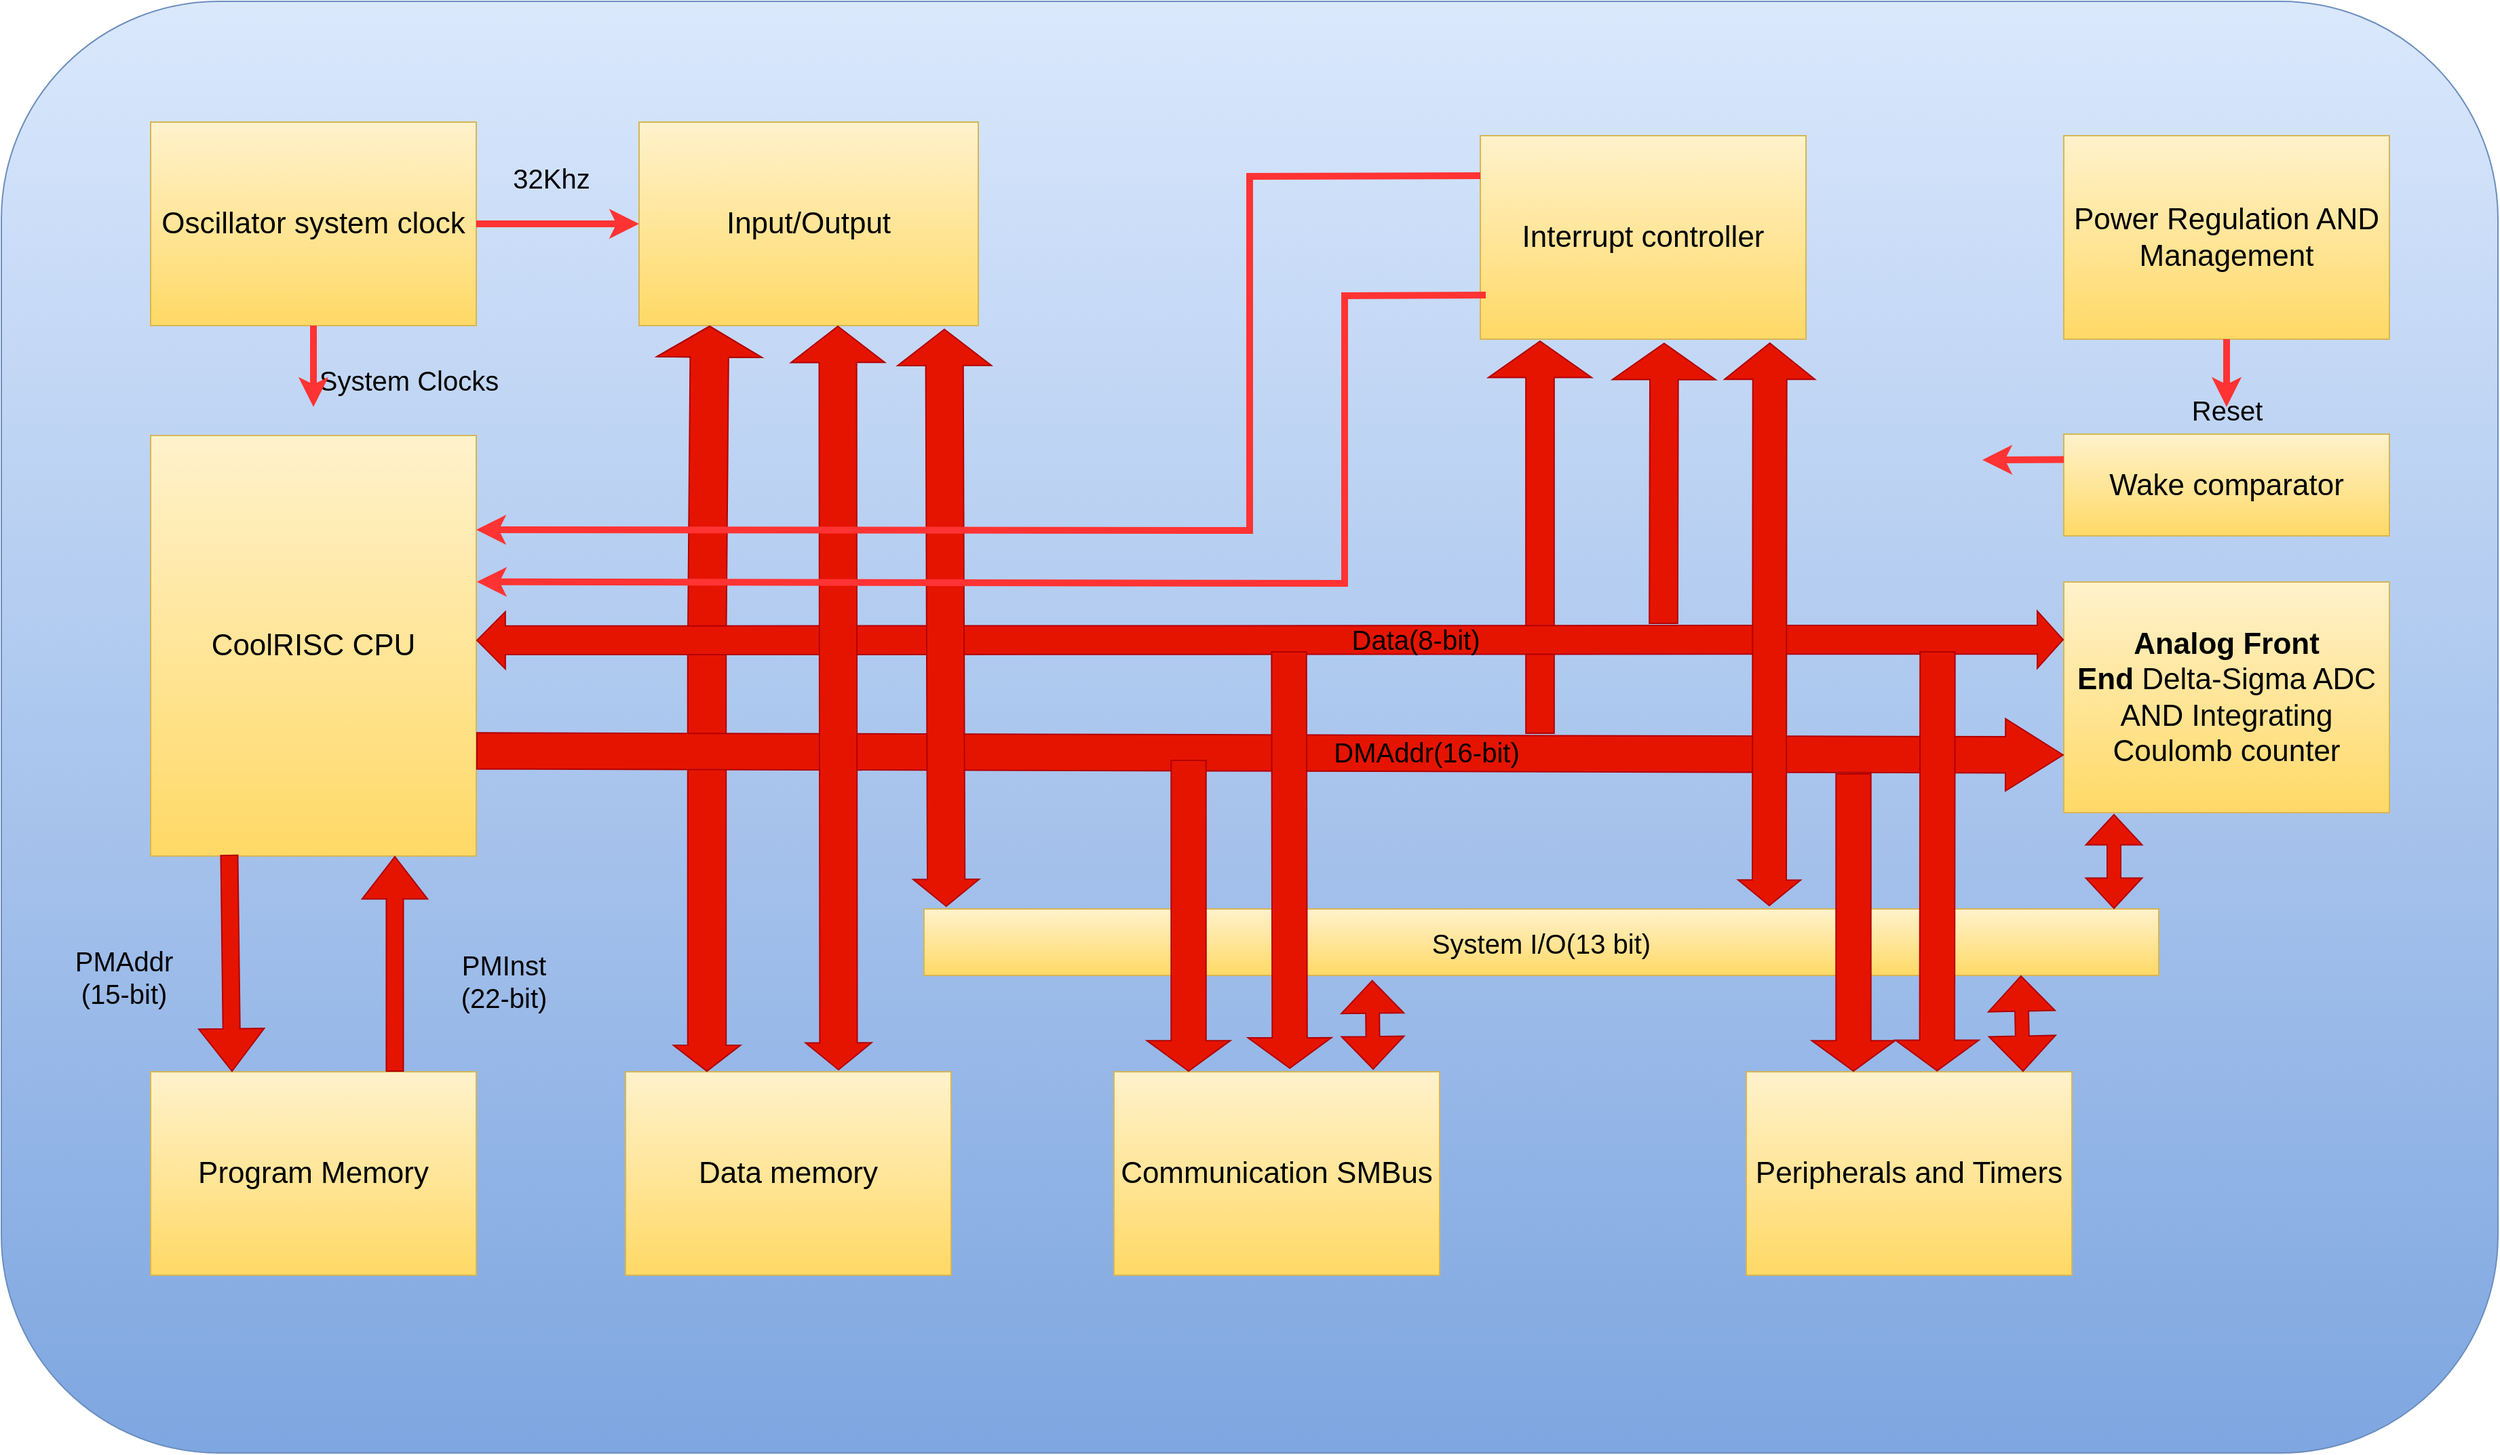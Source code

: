 <mxfile version="15.8.8" type="github">
  <diagram id="Xn0tVXJjf7EoQQK6EMrX" name="Page-1">
    <mxGraphModel dx="3730" dy="1158" grid="1" gridSize="10" guides="1" tooltips="1" connect="1" arrows="1" fold="1" page="1" pageScale="1" pageWidth="827" pageHeight="1169" math="0" shadow="0">
      <root>
        <mxCell id="0" />
        <mxCell id="1" parent="0" />
        <mxCell id="cg2cYnzJ5RmDmPxi0Xtj-1" value="" style="rounded=1;whiteSpace=wrap;html=1;fillColor=#dae8fc;gradientColor=#7ea6e0;strokeColor=#6c8ebf;" vertex="1" parent="1">
          <mxGeometry x="-1060" y="91" width="1840" height="1070" as="geometry" />
        </mxCell>
        <mxCell id="cg2cYnzJ5RmDmPxi0Xtj-2" value="&lt;font style=&quot;font-size: 22px&quot;&gt;Oscillator system clock&lt;/font&gt;" style="rounded=0;whiteSpace=wrap;html=1;fillColor=#fff2cc;gradientColor=#ffd966;strokeColor=#d6b656;" vertex="1" parent="1">
          <mxGeometry x="-950" y="180" width="240" height="150" as="geometry" />
        </mxCell>
        <mxCell id="cg2cYnzJ5RmDmPxi0Xtj-3" value="&lt;font style=&quot;font-size: 22px&quot;&gt;CoolRISC CPU&lt;/font&gt;" style="rounded=0;whiteSpace=wrap;html=1;fillColor=#fff2cc;gradientColor=#ffd966;strokeColor=#d6b656;" vertex="1" parent="1">
          <mxGeometry x="-950" y="411" width="240" height="310" as="geometry" />
        </mxCell>
        <mxCell id="cg2cYnzJ5RmDmPxi0Xtj-9" value="&lt;font style=&quot;font-size: 22px&quot;&gt;Program Memory&lt;/font&gt;" style="rounded=0;whiteSpace=wrap;html=1;fillColor=#fff2cc;gradientColor=#ffd966;strokeColor=#d6b656;" vertex="1" parent="1">
          <mxGeometry x="-950" y="880" width="240" height="150" as="geometry" />
        </mxCell>
        <mxCell id="cg2cYnzJ5RmDmPxi0Xtj-10" value="&lt;span style=&quot;font-size: 22px&quot;&gt;Data memory&lt;/span&gt;" style="rounded=0;whiteSpace=wrap;html=1;fillColor=#fff2cc;gradientColor=#ffd966;strokeColor=#d6b656;" vertex="1" parent="1">
          <mxGeometry x="-600" y="880" width="240" height="150" as="geometry" />
        </mxCell>
        <mxCell id="cg2cYnzJ5RmDmPxi0Xtj-11" value="&lt;font style=&quot;font-size: 22px&quot;&gt;Communication SMBus&lt;/font&gt;" style="rounded=0;whiteSpace=wrap;html=1;fillColor=#fff2cc;gradientColor=#ffd966;strokeColor=#d6b656;" vertex="1" parent="1">
          <mxGeometry x="-240" y="880" width="240" height="150" as="geometry" />
        </mxCell>
        <mxCell id="cg2cYnzJ5RmDmPxi0Xtj-12" value="&lt;font style=&quot;font-size: 22px&quot;&gt;Peripherals and Timers&lt;/font&gt;" style="rounded=0;whiteSpace=wrap;html=1;fillColor=#fff2cc;gradientColor=#ffd966;strokeColor=#d6b656;" vertex="1" parent="1">
          <mxGeometry x="226" y="880" width="240" height="150" as="geometry" />
        </mxCell>
        <mxCell id="cg2cYnzJ5RmDmPxi0Xtj-13" value="&lt;font style=&quot;font-size: 22px&quot;&gt;Input/Output&lt;/font&gt;" style="rounded=0;whiteSpace=wrap;html=1;fillColor=#fff2cc;gradientColor=#ffd966;strokeColor=#d6b656;" vertex="1" parent="1">
          <mxGeometry x="-590" y="180" width="250" height="150" as="geometry" />
        </mxCell>
        <mxCell id="cg2cYnzJ5RmDmPxi0Xtj-14" value="&lt;font style=&quot;font-size: 22px&quot;&gt;Interrupt controller&lt;/font&gt;" style="rounded=0;whiteSpace=wrap;html=1;fillColor=#fff2cc;gradientColor=#ffd966;strokeColor=#d6b656;" vertex="1" parent="1">
          <mxGeometry x="30" y="190" width="240" height="150" as="geometry" />
        </mxCell>
        <mxCell id="cg2cYnzJ5RmDmPxi0Xtj-15" value="&lt;font style=&quot;font-size: 22px&quot;&gt;Power Regulation AND Management&lt;/font&gt;" style="rounded=0;whiteSpace=wrap;html=1;fillColor=#fff2cc;gradientColor=#ffd966;strokeColor=#d6b656;" vertex="1" parent="1">
          <mxGeometry x="460" y="190" width="240" height="150" as="geometry" />
        </mxCell>
        <mxCell id="cg2cYnzJ5RmDmPxi0Xtj-16" value="&lt;font style=&quot;font-size: 22px&quot;&gt;&lt;b&gt;Analog Front End&lt;/b&gt;&amp;nbsp;Delta-Sigma ADC&lt;br&gt;AND Integrating Coulomb counter&lt;br&gt;&lt;/font&gt;" style="rounded=0;whiteSpace=wrap;html=1;fillColor=#fff2cc;gradientColor=#ffd966;strokeColor=#d6b656;" vertex="1" parent="1">
          <mxGeometry x="460" y="519" width="240" height="170" as="geometry" />
        </mxCell>
        <mxCell id="cg2cYnzJ5RmDmPxi0Xtj-17" value="&lt;font style=&quot;font-size: 22px&quot;&gt;Wake comparator&lt;/font&gt;" style="rounded=0;whiteSpace=wrap;html=1;fillColor=#fff2cc;gradientColor=#ffd966;strokeColor=#d6b656;" vertex="1" parent="1">
          <mxGeometry x="460" y="410" width="240" height="75" as="geometry" />
        </mxCell>
        <mxCell id="cg2cYnzJ5RmDmPxi0Xtj-18" value="" style="shape=flexArrow;endArrow=classic;html=1;rounded=0;fillColor=#e51400;strokeColor=#B20000;width=12.5;endSize=10.059;endWidth=34.706;entryX=0.25;entryY=0;entryDx=0;entryDy=0;" edge="1" parent="1" target="cg2cYnzJ5RmDmPxi0Xtj-9">
          <mxGeometry width="50" height="50" relative="1" as="geometry">
            <mxPoint x="-892" y="720" as="sourcePoint" />
            <mxPoint x="-892" y="820" as="targetPoint" />
          </mxGeometry>
        </mxCell>
        <mxCell id="cg2cYnzJ5RmDmPxi0Xtj-19" value="" style="shape=flexArrow;endArrow=classic;html=1;rounded=0;fillColor=#e51400;strokeColor=#B20000;width=12.5;endSize=10.059;endWidth=34.706;entryX=0.75;entryY=1;entryDx=0;entryDy=0;exitX=0.75;exitY=0;exitDx=0;exitDy=0;" edge="1" parent="1" source="cg2cYnzJ5RmDmPxi0Xtj-9" target="cg2cYnzJ5RmDmPxi0Xtj-3">
          <mxGeometry width="50" height="50" relative="1" as="geometry">
            <mxPoint x="-882" y="730" as="sourcePoint" />
            <mxPoint x="-882" y="830" as="targetPoint" />
          </mxGeometry>
        </mxCell>
        <mxCell id="cg2cYnzJ5RmDmPxi0Xtj-20" value="" style="shape=flexArrow;endArrow=classic;startArrow=classic;html=1;rounded=0;fillColor=#e51400;strokeColor=#B20000;entryX=0.208;entryY=1;entryDx=0;entryDy=0;entryPerimeter=0;exitX=0.25;exitY=0;exitDx=0;exitDy=0;endWidth=48.235;endSize=7.235;width=28.235;" edge="1" parent="1" source="cg2cYnzJ5RmDmPxi0Xtj-10" target="cg2cYnzJ5RmDmPxi0Xtj-13">
          <mxGeometry width="100" height="100" relative="1" as="geometry">
            <mxPoint x="-530" y="720" as="sourcePoint" />
            <mxPoint x="-430" y="620" as="targetPoint" />
            <Array as="points">
              <mxPoint x="-540" y="570" />
            </Array>
          </mxGeometry>
        </mxCell>
        <mxCell id="cg2cYnzJ5RmDmPxi0Xtj-21" value="" style="shape=flexArrow;endArrow=classic;html=1;rounded=0;fillColor=#e51400;strokeColor=#B20000;exitX=1;exitY=0.75;exitDx=0;exitDy=0;entryX=0;entryY=0.75;entryDx=0;entryDy=0;endWidth=25.556;endSize=13.817;width=26.667;" edge="1" parent="1" source="cg2cYnzJ5RmDmPxi0Xtj-3" target="cg2cYnzJ5RmDmPxi0Xtj-16">
          <mxGeometry width="50" height="50" relative="1" as="geometry">
            <mxPoint x="-130" y="660" as="sourcePoint" />
            <mxPoint x="-80" y="610" as="targetPoint" />
          </mxGeometry>
        </mxCell>
        <mxCell id="cg2cYnzJ5RmDmPxi0Xtj-44" value="DMAddr(16-bit)" style="edgeLabel;html=1;align=center;verticalAlign=middle;resizable=0;points=[];fontSize=20;labelBackgroundColor=none;" vertex="1" connectable="0" parent="cg2cYnzJ5RmDmPxi0Xtj-21">
          <mxGeometry x="0.145" y="4" relative="1" as="geometry">
            <mxPoint x="30" y="3" as="offset" />
          </mxGeometry>
        </mxCell>
        <mxCell id="cg2cYnzJ5RmDmPxi0Xtj-22" value="" style="shape=flexArrow;endArrow=classic;html=1;rounded=0;fillColor=#e51400;strokeColor=#B20000;entryX=0.25;entryY=1;entryDx=0;entryDy=0;endWidth=54.167;endSize=8.583;width=20.833;" edge="1" parent="1">
          <mxGeometry width="50" height="50" relative="1" as="geometry">
            <mxPoint x="74" y="631" as="sourcePoint" />
            <mxPoint x="74" y="341" as="targetPoint" />
          </mxGeometry>
        </mxCell>
        <mxCell id="cg2cYnzJ5RmDmPxi0Xtj-23" value="&lt;font style=&quot;font-size: 20px&quot;&gt;System I/O(13 bit)&lt;/font&gt;" style="rounded=0;whiteSpace=wrap;html=1;fillColor=#fff2cc;gradientColor=#ffd966;strokeColor=#d6b656;" vertex="1" parent="1">
          <mxGeometry x="-380" y="760" width="910" height="49" as="geometry" />
        </mxCell>
        <mxCell id="cg2cYnzJ5RmDmPxi0Xtj-24" value="" style="shape=flexArrow;endArrow=classic;startArrow=classic;html=1;rounded=0;fillColor=#e51400;strokeColor=#B20000;startWidth=30.476;startSize=7.081;endWidth=30.476;endSize=7.081;" edge="1" parent="1">
          <mxGeometry width="100" height="100" relative="1" as="geometry">
            <mxPoint x="497" y="760" as="sourcePoint" />
            <mxPoint x="497" y="690" as="targetPoint" />
          </mxGeometry>
        </mxCell>
        <mxCell id="cg2cYnzJ5RmDmPxi0Xtj-25" value="" style="shape=flexArrow;endArrow=classic;startArrow=classic;html=1;rounded=0;fillColor=#e51400;strokeColor=#B20000;exitX=0.75;exitY=0;exitDx=0;exitDy=0;endWidth=38;endSize=8.27;startWidth=38;startSize=8.27;entryX=0.862;entryY=1;entryDx=0;entryDy=0;entryPerimeter=0;" edge="1" parent="1">
          <mxGeometry width="100" height="100" relative="1" as="geometry">
            <mxPoint x="430" y="880" as="sourcePoint" />
            <mxPoint x="428.42" y="809.0" as="targetPoint" />
          </mxGeometry>
        </mxCell>
        <mxCell id="cg2cYnzJ5RmDmPxi0Xtj-26" value="" style="shape=flexArrow;endArrow=classic;startArrow=classic;html=1;rounded=0;fillColor=#e51400;strokeColor=#B20000;exitX=0.796;exitY=-0.01;exitDx=0;exitDy=0;entryX=0.363;entryY=1.069;entryDx=0;entryDy=0;entryPerimeter=0;exitPerimeter=0;endWidth=35;endSize=7.66;startWidth=35;startSize=7.66;" edge="1" parent="1" source="cg2cYnzJ5RmDmPxi0Xtj-11" target="cg2cYnzJ5RmDmPxi0Xtj-23">
          <mxGeometry width="100" height="100" relative="1" as="geometry">
            <mxPoint x="310" y="890" as="sourcePoint" />
            <mxPoint x="310" y="820" as="targetPoint" />
          </mxGeometry>
        </mxCell>
        <mxCell id="cg2cYnzJ5RmDmPxi0Xtj-27" value="" style="shape=flexArrow;endArrow=classic;startArrow=classic;html=1;rounded=0;fillColor=#e51400;strokeColor=#B20000;entryX=0;entryY=0.25;entryDx=0;entryDy=0;width=21.143;startSize=6.64;" edge="1" parent="1" target="cg2cYnzJ5RmDmPxi0Xtj-16">
          <mxGeometry width="100" height="100" relative="1" as="geometry">
            <mxPoint x="-710" y="562" as="sourcePoint" />
            <mxPoint x="-37.6" y="817.873" as="targetPoint" />
          </mxGeometry>
        </mxCell>
        <mxCell id="cg2cYnzJ5RmDmPxi0Xtj-45" value="Data(8-bit)" style="edgeLabel;html=1;align=center;verticalAlign=middle;resizable=0;points=[];fontSize=20;labelBackgroundColor=none;" vertex="1" connectable="0" parent="cg2cYnzJ5RmDmPxi0Xtj-27">
          <mxGeometry x="0.183" y="-8" relative="1" as="geometry">
            <mxPoint y="-9" as="offset" />
          </mxGeometry>
        </mxCell>
        <mxCell id="cg2cYnzJ5RmDmPxi0Xtj-46" value="System Clocks" style="edgeLabel;html=1;align=center;verticalAlign=middle;resizable=0;points=[];fontSize=20;labelBackgroundColor=none;" vertex="1" connectable="0" parent="cg2cYnzJ5RmDmPxi0Xtj-27">
          <mxGeometry x="-0.884" y="2" relative="1" as="geometry">
            <mxPoint x="-118" y="-190" as="offset" />
          </mxGeometry>
        </mxCell>
        <mxCell id="cg2cYnzJ5RmDmPxi0Xtj-47" value="PMInst&lt;br&gt;(22-bit)" style="edgeLabel;html=1;align=center;verticalAlign=middle;resizable=0;points=[];fontSize=20;labelBackgroundColor=none;" vertex="1" connectable="0" parent="cg2cYnzJ5RmDmPxi0Xtj-27">
          <mxGeometry x="-0.884" y="2" relative="1" as="geometry">
            <mxPoint x="-48" y="253" as="offset" />
          </mxGeometry>
        </mxCell>
        <mxCell id="cg2cYnzJ5RmDmPxi0Xtj-48" value="PMAddr&lt;br&gt;(15-bit)" style="edgeLabel;html=1;align=center;verticalAlign=middle;resizable=0;points=[];fontSize=20;labelBackgroundColor=none;" vertex="1" connectable="0" parent="cg2cYnzJ5RmDmPxi0Xtj-27">
          <mxGeometry x="-0.884" y="2" relative="1" as="geometry">
            <mxPoint x="-328" y="250" as="offset" />
          </mxGeometry>
        </mxCell>
        <mxCell id="cg2cYnzJ5RmDmPxi0Xtj-49" value="32Khz" style="edgeLabel;html=1;align=center;verticalAlign=middle;resizable=0;points=[];fontSize=20;labelBackgroundColor=none;" vertex="1" connectable="0" parent="cg2cYnzJ5RmDmPxi0Xtj-27">
          <mxGeometry x="-0.884" y="2" relative="1" as="geometry">
            <mxPoint x="-13" y="-339" as="offset" />
          </mxGeometry>
        </mxCell>
        <mxCell id="cg2cYnzJ5RmDmPxi0Xtj-50" value="Reset" style="edgeLabel;html=1;align=center;verticalAlign=middle;resizable=0;points=[];fontSize=20;labelBackgroundColor=none;" vertex="1" connectable="0" parent="cg2cYnzJ5RmDmPxi0Xtj-27">
          <mxGeometry x="-0.884" y="2" relative="1" as="geometry">
            <mxPoint x="1222" y="-168" as="offset" />
          </mxGeometry>
        </mxCell>
        <mxCell id="cg2cYnzJ5RmDmPxi0Xtj-28" value="" style="shape=flexArrow;endArrow=classic;startArrow=classic;html=1;rounded=0;fillColor=#e51400;strokeColor=#B20000;entryX=0.75;entryY=1;entryDx=0;entryDy=0;width=27.586;startSize=6.269;endWidth=40.487;endSize=8.565;" edge="1" parent="1">
          <mxGeometry width="100" height="100" relative="1" as="geometry">
            <mxPoint x="-443" y="879" as="sourcePoint" />
            <mxPoint x="-443.5" y="330" as="targetPoint" />
          </mxGeometry>
        </mxCell>
        <mxCell id="cg2cYnzJ5RmDmPxi0Xtj-29" value="" style="shape=flexArrow;endArrow=classic;startArrow=classic;html=1;rounded=0;fillColor=#e51400;strokeColor=#B20000;entryX=0.9;entryY=1.015;entryDx=0;entryDy=0;width=27.586;startSize=6.269;exitX=0.018;exitY=-0.03;exitDx=0;exitDy=0;exitPerimeter=0;endWidth=40.487;endSize=8.565;entryPerimeter=0;" edge="1" parent="1" source="cg2cYnzJ5RmDmPxi0Xtj-23" target="cg2cYnzJ5RmDmPxi0Xtj-13">
          <mxGeometry width="100" height="100" relative="1" as="geometry">
            <mxPoint x="-436.84" y="889.1" as="sourcePoint" />
            <mxPoint x="-433.5" y="340" as="targetPoint" />
          </mxGeometry>
        </mxCell>
        <mxCell id="cg2cYnzJ5RmDmPxi0Xtj-30" value="" style="shape=flexArrow;endArrow=classic;html=1;rounded=0;fillColor=#e51400;strokeColor=#B20000;entryX=0.602;entryY=1.017;entryDx=0;entryDy=0;endWidth=54.167;endSize=8.583;width=20.833;entryPerimeter=0;" edge="1" parent="1">
          <mxGeometry width="50" height="50" relative="1" as="geometry">
            <mxPoint x="165" y="550" as="sourcePoint" />
            <mxPoint x="165.48" y="342.55" as="targetPoint" />
          </mxGeometry>
        </mxCell>
        <mxCell id="cg2cYnzJ5RmDmPxi0Xtj-31" value="" style="shape=flexArrow;endArrow=classic;startArrow=classic;html=1;rounded=0;fillColor=#e51400;strokeColor=#B20000;entryX=0.914;entryY=1.016;entryDx=0;entryDy=0;width=25;startSize=5.942;endWidth=40.487;endSize=8.565;entryPerimeter=0;" edge="1" parent="1">
          <mxGeometry width="100" height="100" relative="1" as="geometry">
            <mxPoint x="243" y="758" as="sourcePoint" />
            <mxPoint x="243.36" y="342.4" as="targetPoint" />
          </mxGeometry>
        </mxCell>
        <mxCell id="cg2cYnzJ5RmDmPxi0Xtj-33" value="" style="shape=flexArrow;endArrow=classic;html=1;rounded=0;fillColor=#e51400;strokeColor=#B20000;width=25.714;endSize=7.143;endWidth=34.706;entryX=0.169;entryY=-0.014;entryDx=0;entryDy=0;entryPerimeter=0;" edge="1" parent="1">
          <mxGeometry width="50" height="50" relative="1" as="geometry">
            <mxPoint x="-111" y="570" as="sourcePoint" />
            <mxPoint x="-110.44" y="877.9" as="targetPoint" />
          </mxGeometry>
        </mxCell>
        <mxCell id="cg2cYnzJ5RmDmPxi0Xtj-34" value="" style="shape=flexArrow;endArrow=classic;html=1;rounded=0;fillColor=#e51400;strokeColor=#B20000;width=25.714;endSize=7.143;endWidth=34.706;entryX=0.5;entryY=0;entryDx=0;entryDy=0;" edge="1" parent="1">
          <mxGeometry width="50" height="50" relative="1" as="geometry">
            <mxPoint x="-185" y="650" as="sourcePoint" />
            <mxPoint x="-185" y="880" as="targetPoint" />
          </mxGeometry>
        </mxCell>
        <mxCell id="cg2cYnzJ5RmDmPxi0Xtj-35" value="" style="shape=flexArrow;endArrow=classic;html=1;rounded=0;fillColor=#e51400;strokeColor=#B20000;width=25.714;endSize=7.143;endWidth=34.706;entryX=0.35;entryY=0;entryDx=0;entryDy=0;entryPerimeter=0;" edge="1" parent="1">
          <mxGeometry width="50" height="50" relative="1" as="geometry">
            <mxPoint x="305" y="660" as="sourcePoint" />
            <mxPoint x="305.0" y="880" as="targetPoint" />
          </mxGeometry>
        </mxCell>
        <mxCell id="cg2cYnzJ5RmDmPxi0Xtj-36" value="" style="shape=flexArrow;endArrow=classic;html=1;rounded=0;fillColor=#e51400;strokeColor=#B20000;width=25.714;endSize=7.143;endWidth=34.706;entryX=0.586;entryY=-0.002;entryDx=0;entryDy=0;entryPerimeter=0;" edge="1" parent="1" target="cg2cYnzJ5RmDmPxi0Xtj-12">
          <mxGeometry width="50" height="50" relative="1" as="geometry">
            <mxPoint x="367" y="570" as="sourcePoint" />
            <mxPoint x="315.0" y="890" as="targetPoint" />
          </mxGeometry>
        </mxCell>
        <mxCell id="cg2cYnzJ5RmDmPxi0Xtj-37" value="" style="endArrow=classic;html=1;rounded=0;fillColor=#e51400;strokeColor=#FF3333;entryX=1;entryY=0.25;entryDx=0;entryDy=0;strokeWidth=5;exitX=0;exitY=0.25;exitDx=0;exitDy=0;" edge="1" parent="1">
          <mxGeometry width="50" height="50" relative="1" as="geometry">
            <mxPoint x="30" y="219.5" as="sourcePoint" />
            <mxPoint x="-710" y="480.5" as="targetPoint" />
            <Array as="points">
              <mxPoint x="-140" y="220" />
              <mxPoint x="-140" y="481" />
            </Array>
          </mxGeometry>
        </mxCell>
        <mxCell id="cg2cYnzJ5RmDmPxi0Xtj-38" value="" style="endArrow=classic;html=1;rounded=0;fillColor=#e51400;strokeColor=#FF3333;entryX=1.002;entryY=0.348;entryDx=0;entryDy=0;strokeWidth=5;exitX=0;exitY=0.25;exitDx=0;exitDy=0;entryPerimeter=0;" edge="1" parent="1" target="cg2cYnzJ5RmDmPxi0Xtj-3">
          <mxGeometry width="50" height="50" relative="1" as="geometry">
            <mxPoint x="34" y="307.5" as="sourcePoint" />
            <mxPoint x="-701.12" y="519.85" as="targetPoint" />
            <Array as="points">
              <mxPoint x="-70" y="308" />
              <mxPoint x="-70" y="520" />
            </Array>
          </mxGeometry>
        </mxCell>
        <mxCell id="cg2cYnzJ5RmDmPxi0Xtj-40" value="" style="endArrow=classic;html=1;rounded=0;strokeColor=#FF3333;strokeWidth=5;entryX=0;entryY=0.5;entryDx=0;entryDy=0;" edge="1" parent="1" source="cg2cYnzJ5RmDmPxi0Xtj-2" target="cg2cYnzJ5RmDmPxi0Xtj-13">
          <mxGeometry width="50" height="50" relative="1" as="geometry">
            <mxPoint x="-450" y="610" as="sourcePoint" />
            <mxPoint x="-400" y="560" as="targetPoint" />
          </mxGeometry>
        </mxCell>
        <mxCell id="cg2cYnzJ5RmDmPxi0Xtj-41" value="" style="endArrow=classic;html=1;rounded=0;strokeColor=#FF3333;strokeWidth=5;exitX=0.5;exitY=1;exitDx=0;exitDy=0;" edge="1" parent="1" source="cg2cYnzJ5RmDmPxi0Xtj-2">
          <mxGeometry width="50" height="50" relative="1" as="geometry">
            <mxPoint x="-700" y="265" as="sourcePoint" />
            <mxPoint x="-830" y="390" as="targetPoint" />
          </mxGeometry>
        </mxCell>
        <mxCell id="cg2cYnzJ5RmDmPxi0Xtj-42" value="" style="endArrow=classic;html=1;rounded=0;strokeColor=#FF3333;strokeWidth=5;exitX=0.5;exitY=1;exitDx=0;exitDy=0;" edge="1" parent="1" source="cg2cYnzJ5RmDmPxi0Xtj-15">
          <mxGeometry width="50" height="50" relative="1" as="geometry">
            <mxPoint x="-820" y="340" as="sourcePoint" />
            <mxPoint x="580" y="390" as="targetPoint" />
          </mxGeometry>
        </mxCell>
        <mxCell id="cg2cYnzJ5RmDmPxi0Xtj-43" value="" style="endArrow=classic;html=1;rounded=0;strokeColor=#FF3333;strokeWidth=5;exitX=0;exitY=0.25;exitDx=0;exitDy=0;" edge="1" parent="1" source="cg2cYnzJ5RmDmPxi0Xtj-17">
          <mxGeometry width="50" height="50" relative="1" as="geometry">
            <mxPoint x="590" y="350" as="sourcePoint" />
            <mxPoint x="400" y="429" as="targetPoint" />
          </mxGeometry>
        </mxCell>
      </root>
    </mxGraphModel>
  </diagram>
</mxfile>
